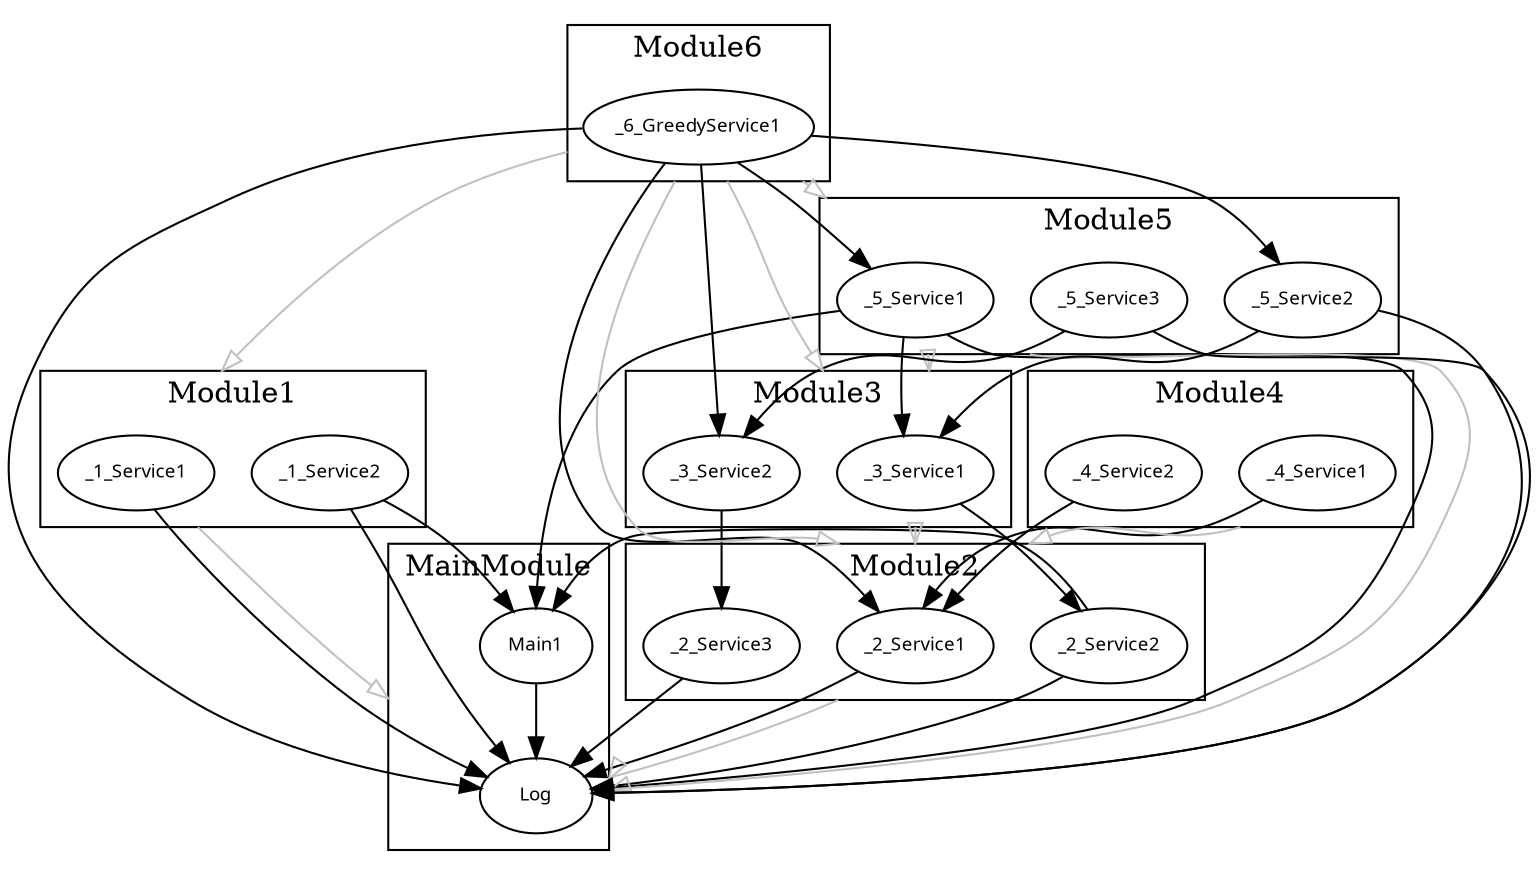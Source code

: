 digraph dependencies{
 compound = true;
 node[ fontname = "Verdana", fontsize = "9" ];
  subgraph cluster_MainModule { label = "MainModule";
  	"Log" [  ];
  	"Main1" [  ];
  }
  subgraph cluster_Module1 { label = "Module1";
  	"_1_Service1" [  ];
  	"_1_Service2" [  ];
  }
  subgraph cluster_Module2 { label = "Module2";
  	"_2_Service1" [  ];
  	"_2_Service2" [  ];
  	"_2_Service3" [  ];
  }
  subgraph cluster_Module3 { label = "Module3";
  	"_3_Service1" [  ];
  	"_3_Service2" [  ];
  }
  subgraph cluster_Module4 { label = "Module4";
  	"_4_Service1" [  ];
  	"_4_Service2" [  ];
  }
  subgraph cluster_Module5 { label = "Module5";
  	"_5_Service1" [  ];
  	"_5_Service2" [  ];
  	"_5_Service3" [  ];
  }
  subgraph cluster_Module6 { label = "Module6";
  	"_6_GreedyService1" [  ];
  }
       "Main1" -> "Log";
      "_1_Service1" -> "Log";
    "_1_Service2" -> "Main1";
  "_1_Service2" -> "Log";
      "_2_Service1" -> "Log";
    "_2_Service2" -> "Main1";
  "_2_Service2" -> "Log";
    "_2_Service3" -> "Log";
      "_3_Service1" -> "_2_Service2";
    "_3_Service2" -> "_2_Service3";
      "_4_Service1" -> "_2_Service1";
    "_4_Service2" -> "_2_Service1";
      "_5_Service1" -> "Main1";
  "_5_Service1" -> "Log";
  "_5_Service1" -> "_3_Service1";
    "_5_Service2" -> "Log";
  "_5_Service2" -> "_3_Service1";
    "_5_Service3" -> "Log";
  "_5_Service3" -> "_3_Service2";
      "_6_GreedyService1" -> "Log";
  "_6_GreedyService1" -> "_3_Service2";
  "_6_GreedyService1" -> "_2_Service1";
  "_6_GreedyService1" -> "_5_Service1";
  "_6_GreedyService1" -> "_5_Service2";
        	"_1_Service1" -> "Log" [ ltail = cluster_Module1, lhead = cluster_MainModule, arrowhead = empty, color = "gray" ]
    	"_2_Service1" -> "Log" [ ltail = cluster_Module2, lhead = cluster_MainModule, arrowhead = empty, color = "gray" ]
    	"_3_Service1" -> "_2_Service1" [ ltail = cluster_Module3, lhead = cluster_Module2, arrowhead = empty, color = "gray" ]
    	"_4_Service1" -> "_2_Service1" [ ltail = cluster_Module4, lhead = cluster_Module2, arrowhead = empty, color = "gray" ]
    	"_5_Service1" -> "Log" [ ltail = cluster_Module5, lhead = cluster_MainModule, arrowhead = empty, color = "gray" ]
  	"_5_Service1" -> "_3_Service1" [ ltail = cluster_Module5, lhead = cluster_Module3, arrowhead = empty, color = "gray" ]
    	"_6_GreedyService1" -> "_1_Service1" [ ltail = cluster_Module6, lhead = cluster_Module1, arrowhead = empty, color = "gray" ]
  	"_6_GreedyService1" -> "_2_Service1" [ ltail = cluster_Module6, lhead = cluster_Module2, arrowhead = empty, color = "gray" ]
  	"_6_GreedyService1" -> "_3_Service1" [ ltail = cluster_Module6, lhead = cluster_Module3, arrowhead = empty, color = "gray" ]
  	"_6_GreedyService1" -> "_5_Service1" [ ltail = cluster_Module6, lhead = cluster_Module5, arrowhead = empty, color = "gray" ]
   }